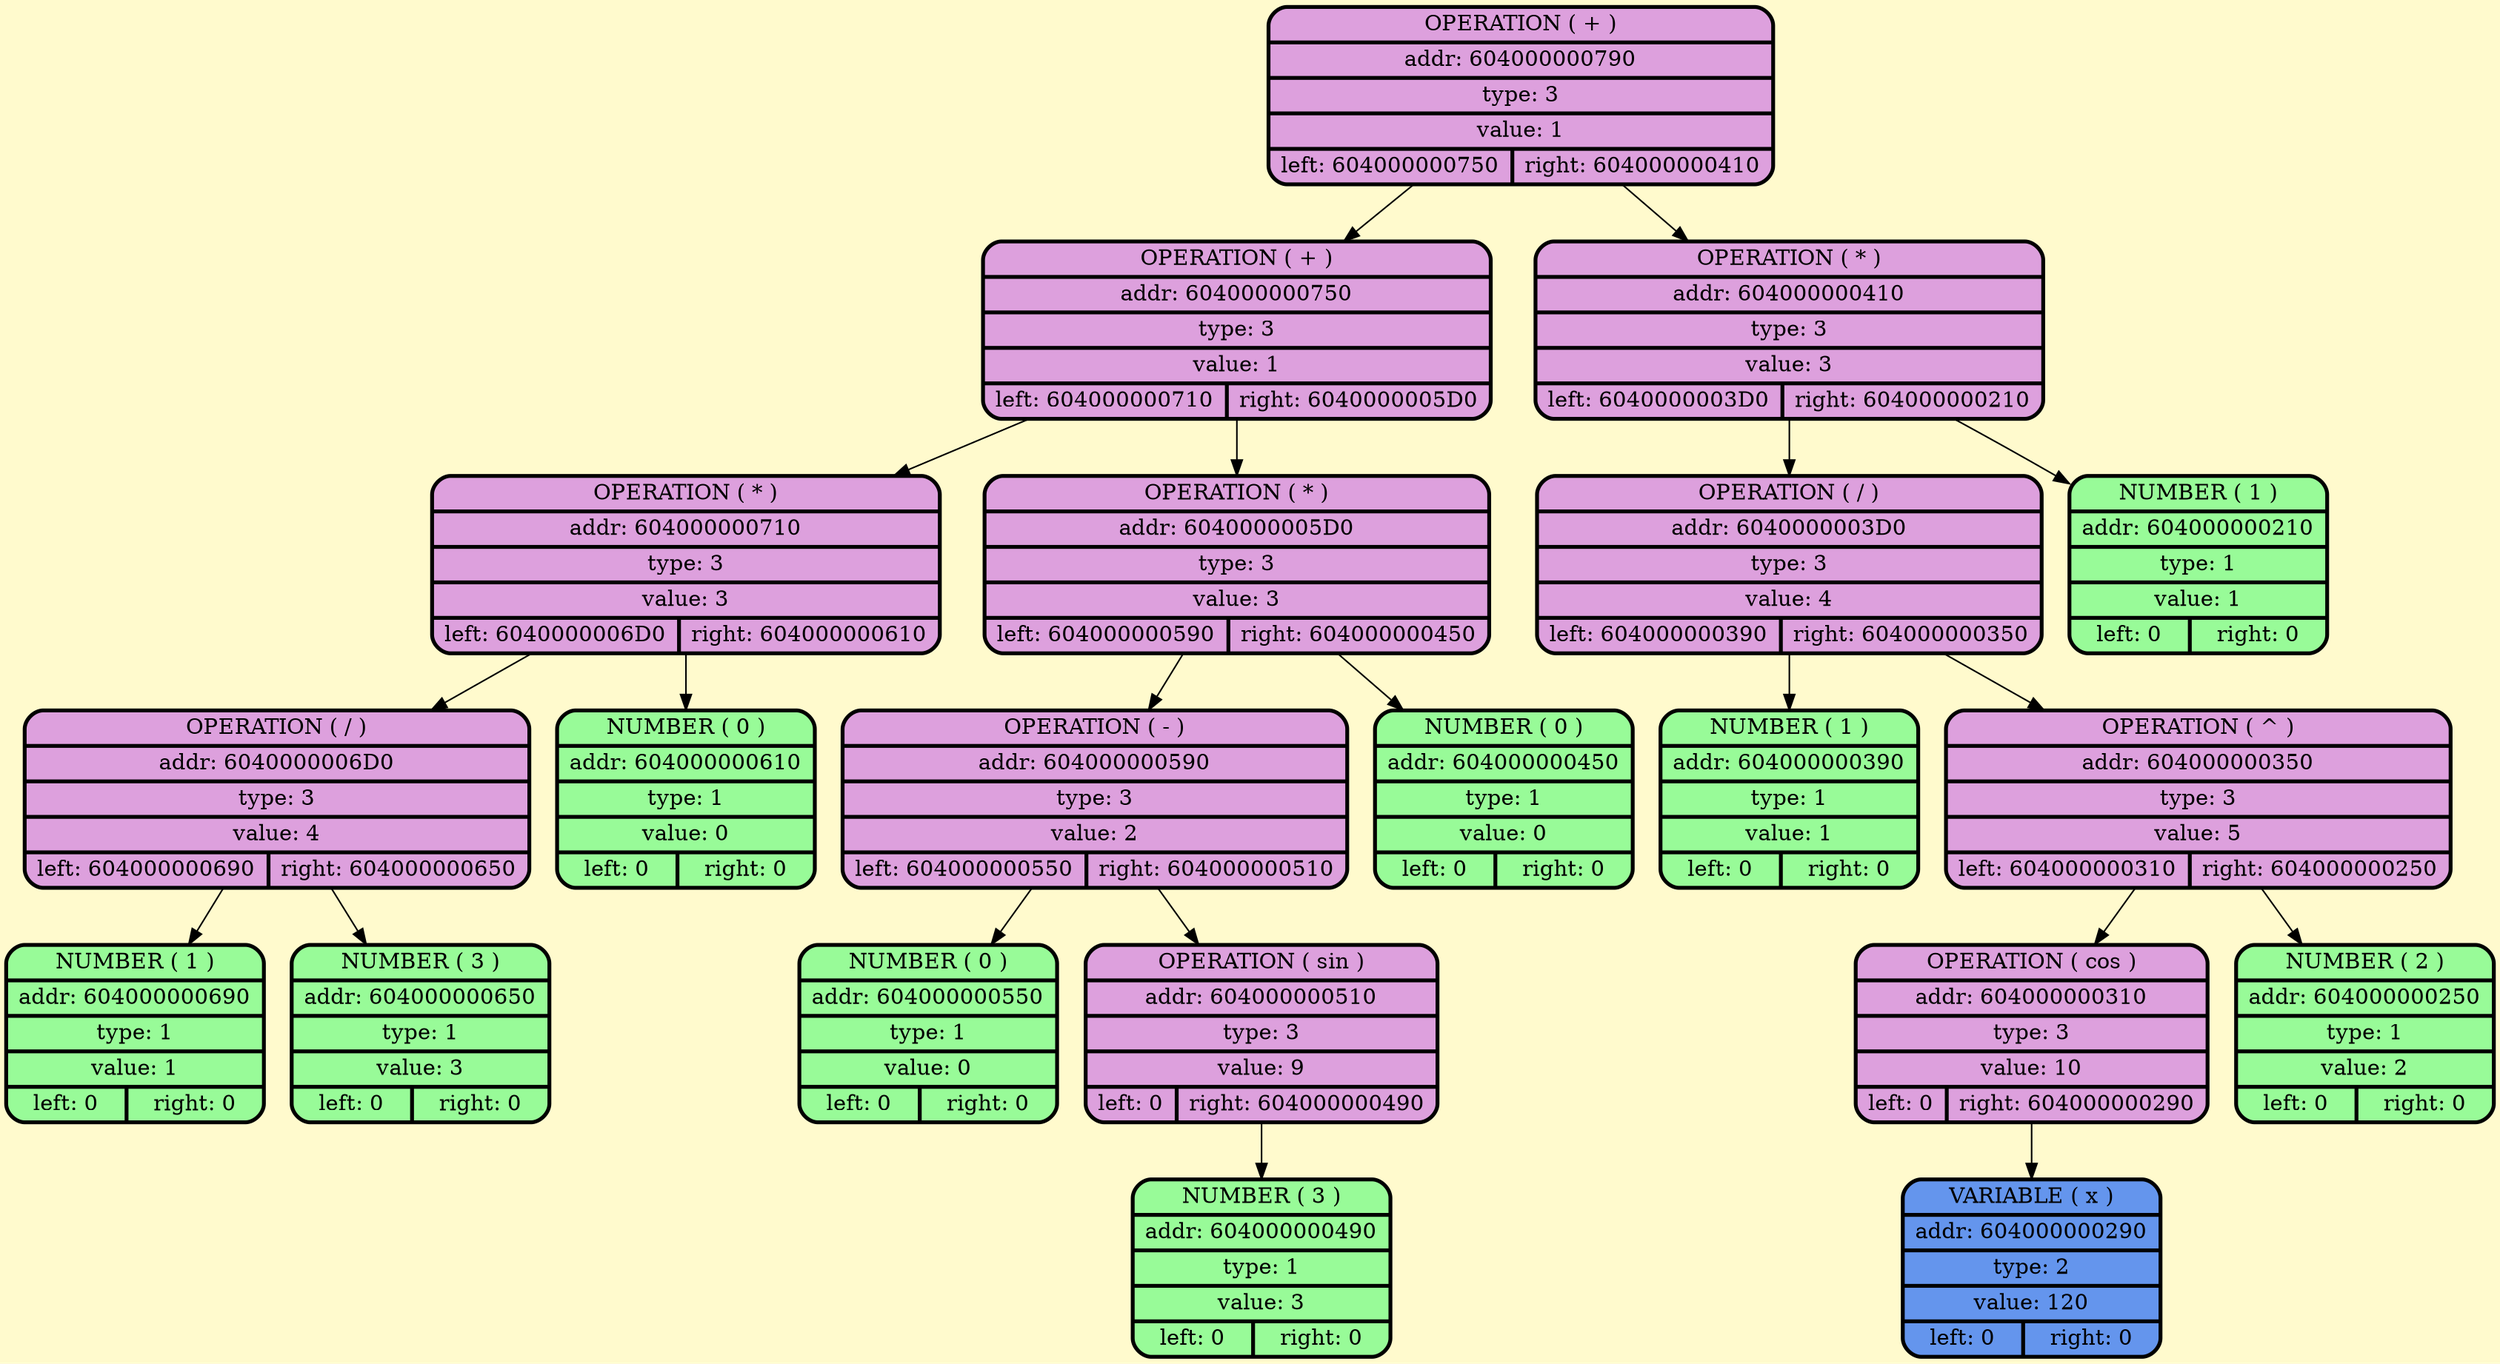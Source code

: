 digraph
{
    node [ style = filled, fontcolor=darkblue, fillcolor=peachpuff, color="#252A34", penwidth = 2.5 ];
    bgcolor = "lemonchiffon";

node_0x604000000790 [shape=Mrecord; style = filled; fillcolor=plum; color = "#000000"; fontcolor = "#000000";label=" {OPERATION ( + ) | addr: 604000000790 | type: 3 | value: 1 | {left: 604000000750 | right: 604000000410}} "];
node_0x604000000750 [shape=Mrecord; style = filled; fillcolor=plum; color = "#000000"; fontcolor = "#000000";label=" {OPERATION ( + ) | addr: 604000000750 | type: 3 | value: 1 | {left: 604000000710 | right: 6040000005D0}} "];
node_0x604000000710 [shape=Mrecord; style = filled; fillcolor=plum; color = "#000000"; fontcolor = "#000000";label=" {OPERATION ( * ) | addr: 604000000710 | type: 3 | value: 3 | {left: 6040000006D0 | right: 604000000610}} "];
node_0x6040000006d0 [shape=Mrecord; style = filled; fillcolor=plum; color = "#000000"; fontcolor = "#000000";label=" {OPERATION ( / ) | addr: 6040000006D0 | type: 3 | value: 4 | {left: 604000000690 | right: 604000000650}} "];
    node_0x604000000690 [shape=Mrecord; style = filled; fillcolor = palegreen; color = "#000000"; fontcolor = "#000000";  label=" {NUMBER ( 1 )| addr: 604000000690 | type: 1| value: 1 | {left: 0 | right: 0}} "];
    node_0x604000000650 [shape=Mrecord; style = filled; fillcolor = palegreen; color = "#000000"; fontcolor = "#000000";  label=" {NUMBER ( 3 )| addr: 604000000650 | type: 1| value: 3 | {left: 0 | right: 0}} "];
    node_0x604000000610 [shape=Mrecord; style = filled; fillcolor = palegreen; color = "#000000"; fontcolor = "#000000";  label=" {NUMBER ( 0 )| addr: 604000000610 | type: 1| value: 0 | {left: 0 | right: 0}} "];
node_0x6040000005d0 [shape=Mrecord; style = filled; fillcolor=plum; color = "#000000"; fontcolor = "#000000";label=" {OPERATION ( * ) | addr: 6040000005D0 | type: 3 | value: 3 | {left: 604000000590 | right: 604000000450}} "];
node_0x604000000590 [shape=Mrecord; style = filled; fillcolor=plum; color = "#000000"; fontcolor = "#000000";label=" {OPERATION ( - ) | addr: 604000000590 | type: 3 | value: 2 | {left: 604000000550 | right: 604000000510}} "];
    node_0x604000000550 [shape=Mrecord; style = filled; fillcolor = palegreen; color = "#000000"; fontcolor = "#000000";  label=" {NUMBER ( 0 )| addr: 604000000550 | type: 1| value: 0 | {left: 0 | right: 0}} "];
node_0x604000000510 [shape=Mrecord; style = filled; fillcolor=plum; color = "#000000"; fontcolor = "#000000";label=" {OPERATION ( sin ) | addr: 604000000510 | type: 3 | value: 9 | {left: 0 | right: 604000000490}} "];
    node_0x604000000490 [shape=Mrecord; style = filled; fillcolor = palegreen; color = "#000000"; fontcolor = "#000000";  label=" {NUMBER ( 3 )| addr: 604000000490 | type: 1| value: 3 | {left: 0 | right: 0}} "];
    node_0x604000000450 [shape=Mrecord; style = filled; fillcolor = palegreen; color = "#000000"; fontcolor = "#000000";  label=" {NUMBER ( 0 )| addr: 604000000450 | type: 1| value: 0 | {left: 0 | right: 0}} "];
node_0x604000000410 [shape=Mrecord; style = filled; fillcolor=plum; color = "#000000"; fontcolor = "#000000";label=" {OPERATION ( * ) | addr: 604000000410 | type: 3 | value: 3 | {left: 6040000003D0 | right: 604000000210}} "];
node_0x6040000003d0 [shape=Mrecord; style = filled; fillcolor=plum; color = "#000000"; fontcolor = "#000000";label=" {OPERATION ( / ) | addr: 6040000003D0 | type: 3 | value: 4 | {left: 604000000390 | right: 604000000350}} "];
    node_0x604000000390 [shape=Mrecord; style = filled; fillcolor = palegreen; color = "#000000"; fontcolor = "#000000";  label=" {NUMBER ( 1 )| addr: 604000000390 | type: 1| value: 1 | {left: 0 | right: 0}} "];
node_0x604000000350 [shape=Mrecord; style = filled; fillcolor=plum; color = "#000000"; fontcolor = "#000000";label=" {OPERATION ( ^ ) | addr: 604000000350 | type: 3 | value: 5 | {left: 604000000310 | right: 604000000250}} "];
node_0x604000000310 [shape=Mrecord; style = filled; fillcolor=plum; color = "#000000"; fontcolor = "#000000";label=" {OPERATION ( cos ) | addr: 604000000310 | type: 3 | value: 10 | {left: 0 | right: 604000000290}} "];
    node_0x604000000290 [shape=Mrecord; style = filled; fillcolor = cornflowerblue; color = "#000000"; fontcolor = "#000000";  label=" {VARIABLE ( x )| addr: 604000000290 | type: 2| value: 120 | {left: 0 | right: 0}} "];
    node_0x604000000250 [shape=Mrecord; style = filled; fillcolor = palegreen; color = "#000000"; fontcolor = "#000000";  label=" {NUMBER ( 2 )| addr: 604000000250 | type: 1| value: 2 | {left: 0 | right: 0}} "];
    node_0x604000000210 [shape=Mrecord; style = filled; fillcolor = palegreen; color = "#000000"; fontcolor = "#000000";  label=" {NUMBER ( 1 )| addr: 604000000210 | type: 1| value: 1 | {left: 0 | right: 0}} "];
    node_0x604000000790 -> node_0x604000000750     node_0x604000000750 -> node_0x604000000710     node_0x604000000710 -> node_0x6040000006d0     node_0x6040000006d0 -> node_0x604000000690     node_0x6040000006d0 -> node_0x604000000650    node_0x604000000710 -> node_0x604000000610    node_0x604000000750 -> node_0x6040000005d0    node_0x6040000005d0 -> node_0x604000000590     node_0x604000000590 -> node_0x604000000550     node_0x604000000590 -> node_0x604000000510    node_0x604000000510 -> node_0x604000000490    node_0x6040000005d0 -> node_0x604000000450    node_0x604000000790 -> node_0x604000000410    node_0x604000000410 -> node_0x6040000003d0     node_0x6040000003d0 -> node_0x604000000390     node_0x6040000003d0 -> node_0x604000000350    node_0x604000000350 -> node_0x604000000310     node_0x604000000310 -> node_0x604000000290    node_0x604000000350 -> node_0x604000000250    node_0x604000000410 -> node_0x604000000210
}
